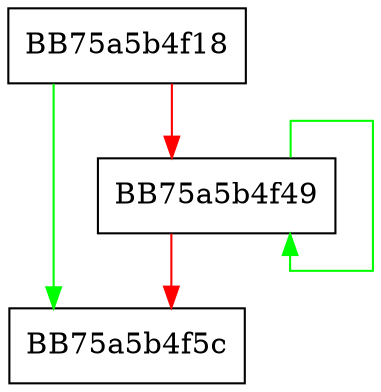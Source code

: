 digraph sqlite3HashClear {
  node [shape="box"];
  graph [splines=ortho];
  BB75a5b4f18 -> BB75a5b4f5c [color="green"];
  BB75a5b4f18 -> BB75a5b4f49 [color="red"];
  BB75a5b4f49 -> BB75a5b4f49 [color="green"];
  BB75a5b4f49 -> BB75a5b4f5c [color="red"];
}